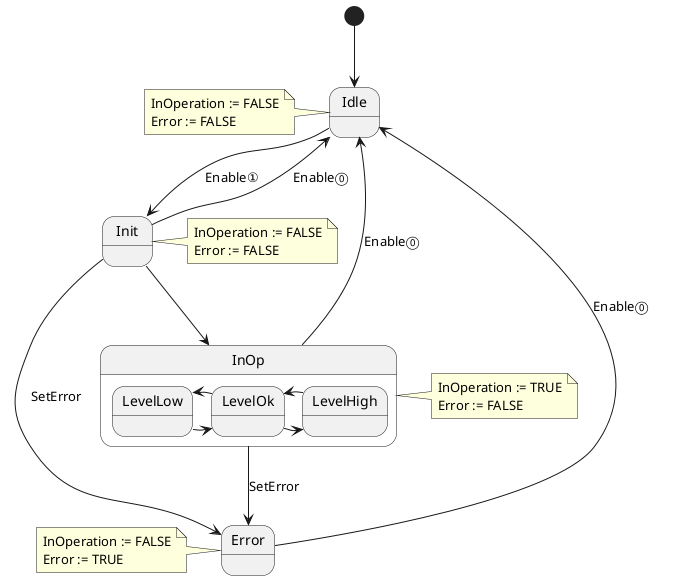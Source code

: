 @startuml

state InOp {
    LevelLow -> LevelOk
    LevelOk -> LevelLow
    LevelOk -> LevelHigh
    LevelHigh -> LevelOk
}

[*] --> Idle
Idle --> Init : Enable①
note left of Idle
    InOperation := FALSE
    Error := FALSE
end note

Init --> Idle : Enable⓪
Init --> Error : SetError
Init --> InOp
note right of Init
    InOperation := FALSE
    Error := FALSE
end note

InOp --> Idle : Enable⓪
InOp --> Error : SetError
note right of InOp
    InOperation := TRUE
    Error := FALSE
end note

Error --> Idle : Enable⓪
note left of Error
    InOperation := FALSE
    Error := TRUE
end note


@enduml